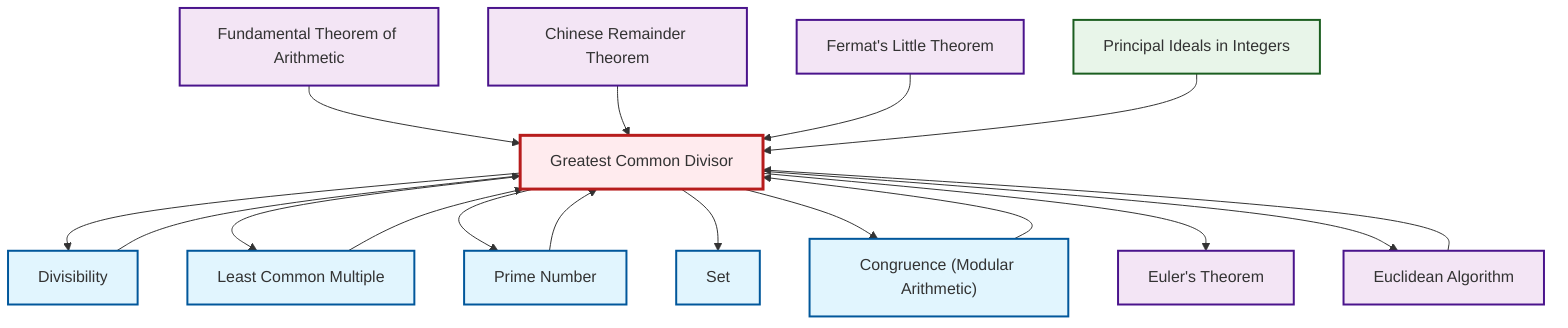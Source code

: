 graph TD
    classDef definition fill:#e1f5fe,stroke:#01579b,stroke-width:2px
    classDef theorem fill:#f3e5f5,stroke:#4a148c,stroke-width:2px
    classDef axiom fill:#fff3e0,stroke:#e65100,stroke-width:2px
    classDef example fill:#e8f5e9,stroke:#1b5e20,stroke-width:2px
    classDef current fill:#ffebee,stroke:#b71c1c,stroke-width:3px
    def-gcd["Greatest Common Divisor"]:::definition
    def-divisibility["Divisibility"]:::definition
    def-set["Set"]:::definition
    def-lcm["Least Common Multiple"]:::definition
    thm-euclidean-algorithm["Euclidean Algorithm"]:::theorem
    thm-euler["Euler's Theorem"]:::theorem
    def-prime["Prime Number"]:::definition
    ex-principal-ideal["Principal Ideals in Integers"]:::example
    thm-chinese-remainder["Chinese Remainder Theorem"]:::theorem
    thm-fermat-little["Fermat's Little Theorem"]:::theorem
    thm-fundamental-arithmetic["Fundamental Theorem of Arithmetic"]:::theorem
    def-congruence["Congruence (Modular Arithmetic)"]:::definition
    thm-fundamental-arithmetic --> def-gcd
    thm-chinese-remainder --> def-gcd
    thm-euclidean-algorithm --> def-gcd
    def-gcd --> def-divisibility
    def-gcd --> def-lcm
    def-gcd --> def-prime
    def-gcd --> def-set
    thm-fermat-little --> def-gcd
    def-congruence --> def-gcd
    ex-principal-ideal --> def-gcd
    def-divisibility --> def-gcd
    def-gcd --> def-congruence
    def-prime --> def-gcd
    def-gcd --> thm-euler
    def-lcm --> def-gcd
    def-gcd --> thm-euclidean-algorithm
    class def-gcd current